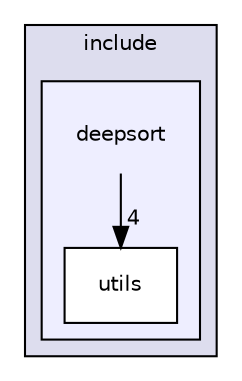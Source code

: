digraph "/usr/local/include/deepsort" {
  compound=true
  node [ fontsize="10", fontname="Helvetica"];
  edge [ labelfontsize="10", labelfontname="Helvetica"];
  subgraph clusterdir_965469e30c00765877c0bb3dc3271ac9 {
    graph [ bgcolor="#ddddee", pencolor="black", label="include" fontname="Helvetica", fontsize="10", URL="dir_965469e30c00765877c0bb3dc3271ac9.html"]
  subgraph clusterdir_37ece1ddd3eee85022e189dbfdb44897 {
    graph [ bgcolor="#eeeeff", pencolor="black", label="" URL="dir_37ece1ddd3eee85022e189dbfdb44897.html"];
    dir_37ece1ddd3eee85022e189dbfdb44897 [shape=plaintext label="deepsort"];
    dir_9f7b0d36d12656420ad095ad6b800113 [shape=box label="utils" color="black" fillcolor="white" style="filled" URL="dir_9f7b0d36d12656420ad095ad6b800113.html"];
  }
  }
  dir_37ece1ddd3eee85022e189dbfdb44897->dir_9f7b0d36d12656420ad095ad6b800113 [headlabel="4", labeldistance=1.5 headhref="dir_000003_000008.html"];
}
